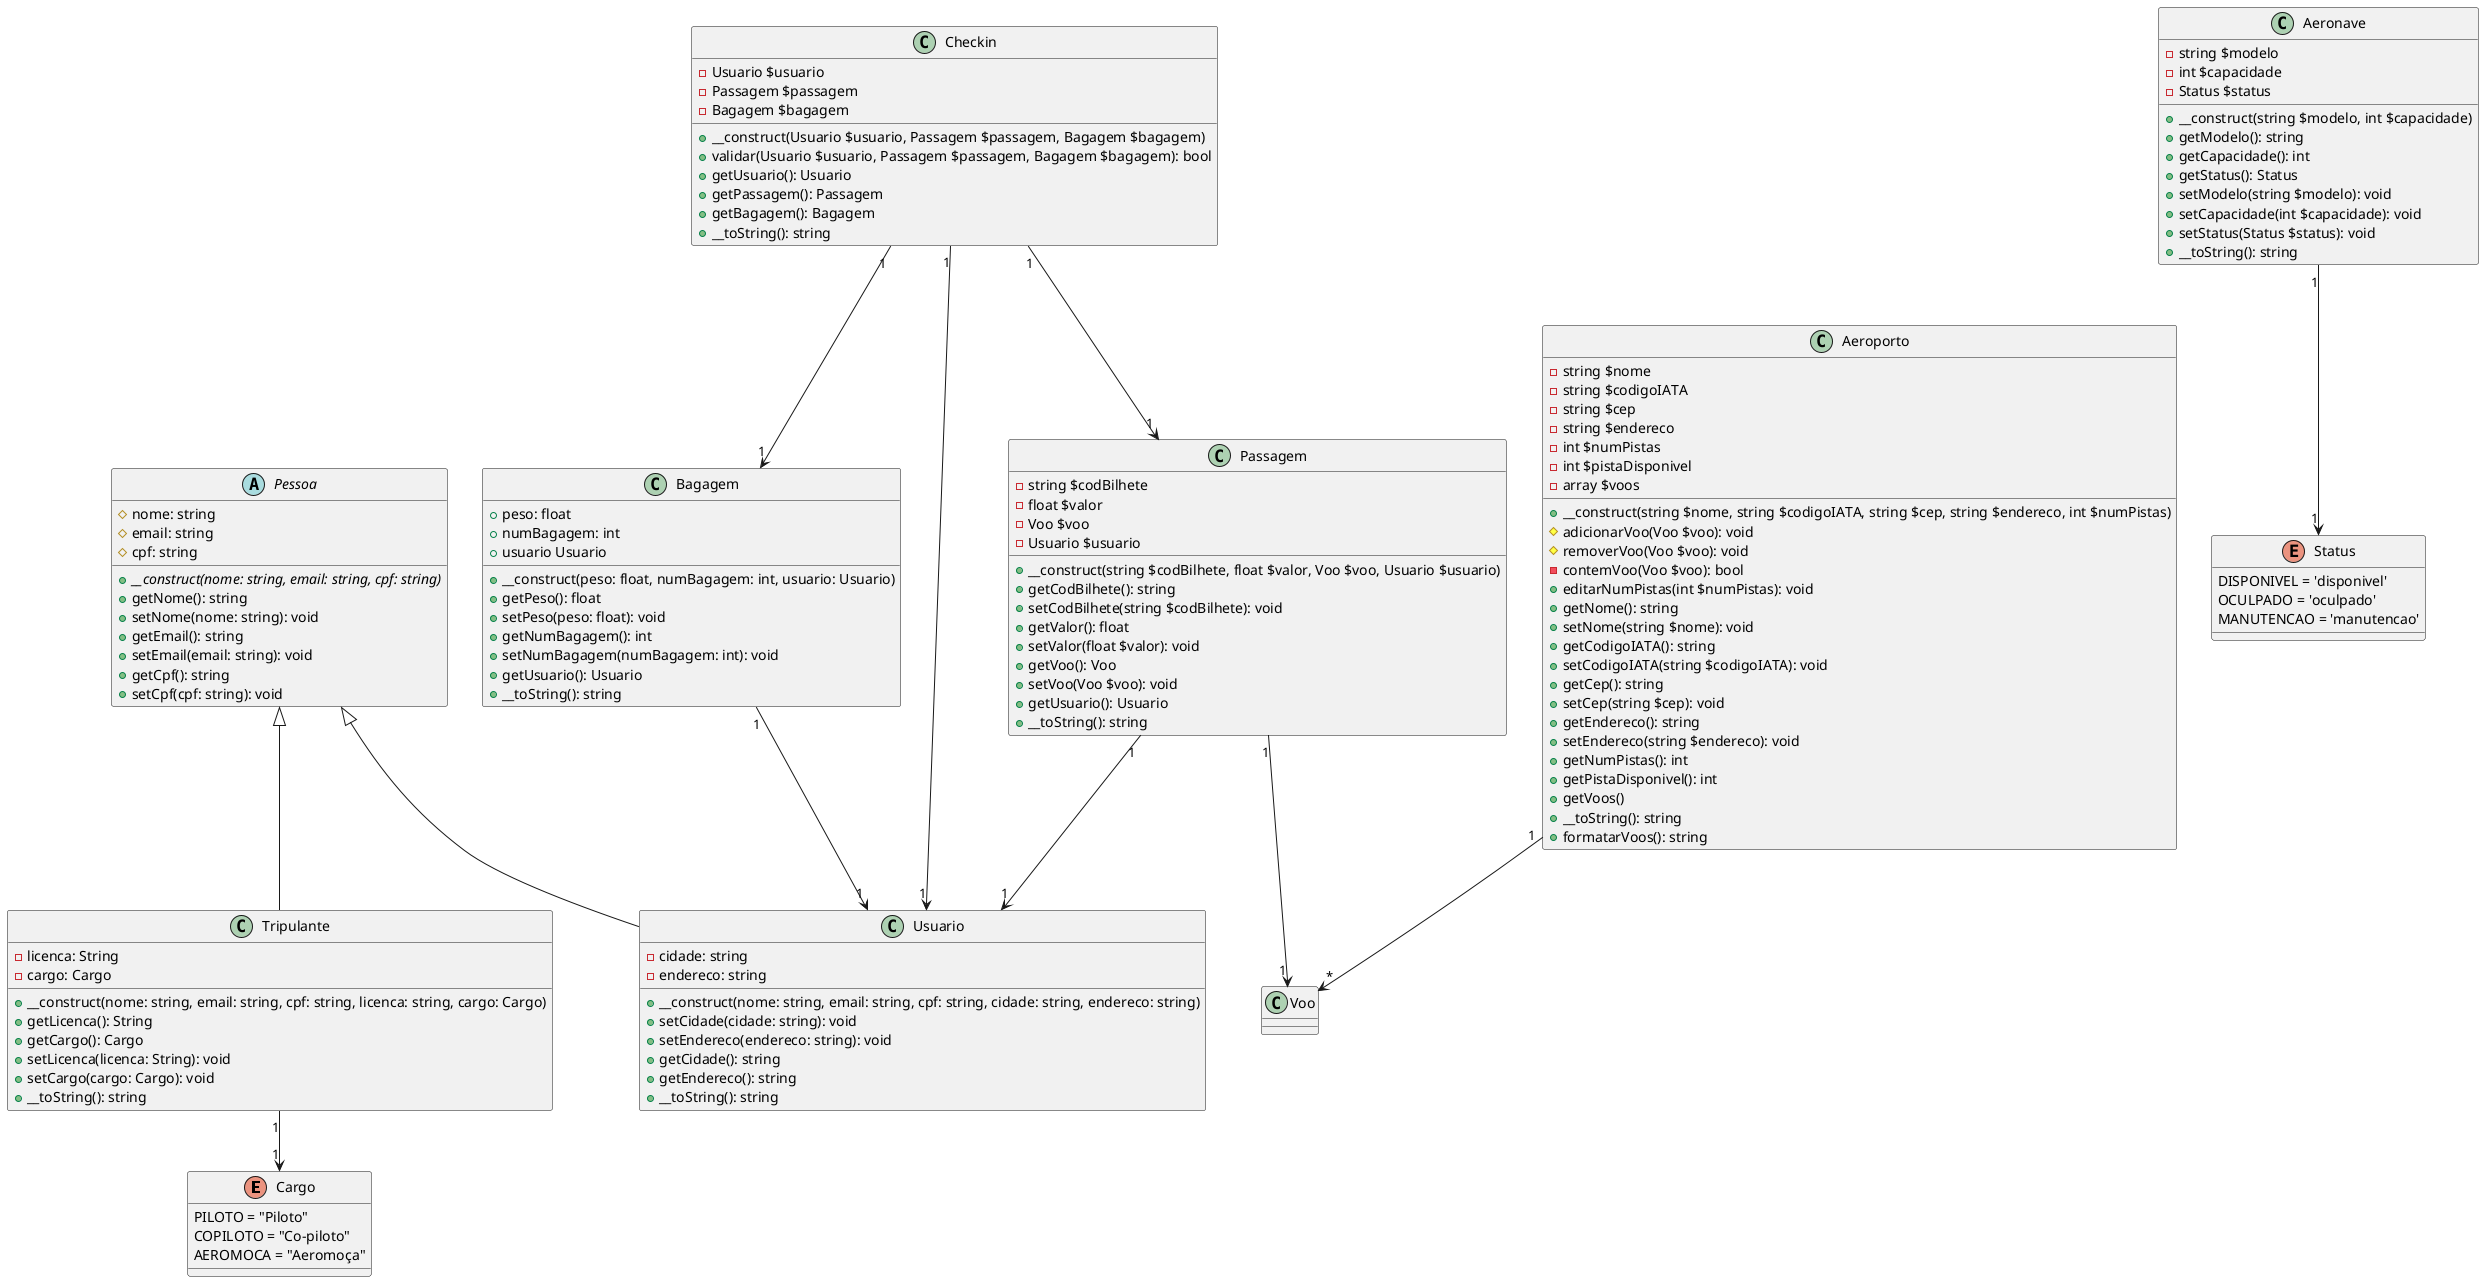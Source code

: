 @startuml Aeroporto

enum Cargo {
    PILOTO = "Piloto"
    COPILOTO = "Co-piloto"
    AEROMOCA = "Aeromoça"
}

enum Status {
    DISPONIVEL = 'disponivel'
    OCULPADO = 'oculpado'
    MANUTENCAO = 'manutencao'
}

abstract class Pessoa {
    # nome: string
    # email: string
    # cpf: string
    
    {abstract} + __construct(nome: string, email: string, cpf: string)
    + getNome(): string
    + setNome(nome: string): void
    + getEmail(): string
    + setEmail(email: string): void
    + getCpf(): string
    + setCpf(cpf: string): void
}

class Usuario {
    - cidade: string
    - endereco: string
    
    + __construct(nome: string, email: string, cpf: string, cidade: string, endereco: string)
    + setCidade(cidade: string): void
    + setEndereco(endereco: string): void
    + getCidade(): string
    + getEndereco(): string
    + __toString(): string
}

class Tripulante {
    - licenca: String
    - cargo: Cargo
    
    + __construct(nome: string, email: string, cpf: string, licenca: string, cargo: Cargo)
    + getLicenca(): String
    + getCargo(): Cargo
    + setLicenca(licenca: String): void
    + setCargo(cargo: Cargo): void
    + __toString(): string
}

class Bagagem {
  + peso: float
  + numBagagem: int
  + usuario Usuario
  
  + __construct(peso: float, numBagagem: int, usuario: Usuario)
  + getPeso(): float
  + setPeso(peso: float): void
  + getNumBagagem(): int
  + setNumBagagem(numBagagem: int): void
  + getUsuario(): Usuario
  + __toString(): string
}

class Aeronave {
 -string $modelo
 -int $capacidade
 -Status $status
 +__construct(string $modelo, int $capacidade)
 +getModelo(): string
 +getCapacidade(): int
 +getStatus(): Status
 +setModelo(string $modelo): void
 +setCapacidade(int $capacidade): void
 +setStatus(Status $status): void
 +__toString(): string
}

class Passagem {
 -string $codBilhete
 -float $valor
 -Voo $voo
 -Usuario $usuario
 +__construct(string $codBilhete, float $valor, Voo $voo, Usuario $usuario)
 +getCodBilhete(): string
 +setCodBilhete(string $codBilhete): void
 +getValor(): float
 +setValor(float $valor): void
 +getVoo(): Voo
 +setVoo(Voo $voo): void
 +getUsuario(): Usuario
 +__toString(): string
}

class Checkin {
 -Usuario $usuario
 -Passagem $passagem
 -Bagagem $bagagem
 +__construct(Usuario $usuario, Passagem $passagem, Bagagem $bagagem)
 +validar(Usuario $usuario, Passagem $passagem, Bagagem $bagagem): bool
 +getUsuario(): Usuario
 +getPassagem(): Passagem
 +getBagagem(): Bagagem
 +__toString(): string
}

class Aeroporto {
 -string $nome
 -string $codigoIATA
 -string $cep
 -string $endereco
 -int $numPistas
 -int $pistaDisponivel
 -array $voos
 +__construct(string $nome, string $codigoIATA, string $cep, string $endereco, int $numPistas)
 #adicionarVoo(Voo $voo): void
 #removerVoo(Voo $voo): void
 -contemVoo(Voo $voo): bool
 +editarNumPistas(int $numPistas): void
 +getNome(): string
 +setNome(string $nome): void
 +getCodigoIATA(): string
 +setCodigoIATA(string $codigoIATA): void
 +getCep(): string
 +setCep(string $cep): void
 +getEndereco(): string
 +setEndereco(string $endereco): void
 +getNumPistas(): int
 +getPistaDisponivel(): int
 +getVoos()
 +__toString(): string
 +formatarVoos(): string
}
Pessoa <|-- Usuario
Pessoa <|-- Tripulante
Tripulante "1" --> "1" Cargo
Bagagem "1" --> "1" Usuario
Aeronave "1" --> "1" Status
Checkin "1" --> "1" Usuario 
Checkin "1" --> "1" Passagem 
Checkin "1" --> "1" Bagagem 
Aeroporto "1" --> "*" Voo 
Passagem "1" --> "1" Voo 
Passagem "1" --> "1" Usuario

@enduml